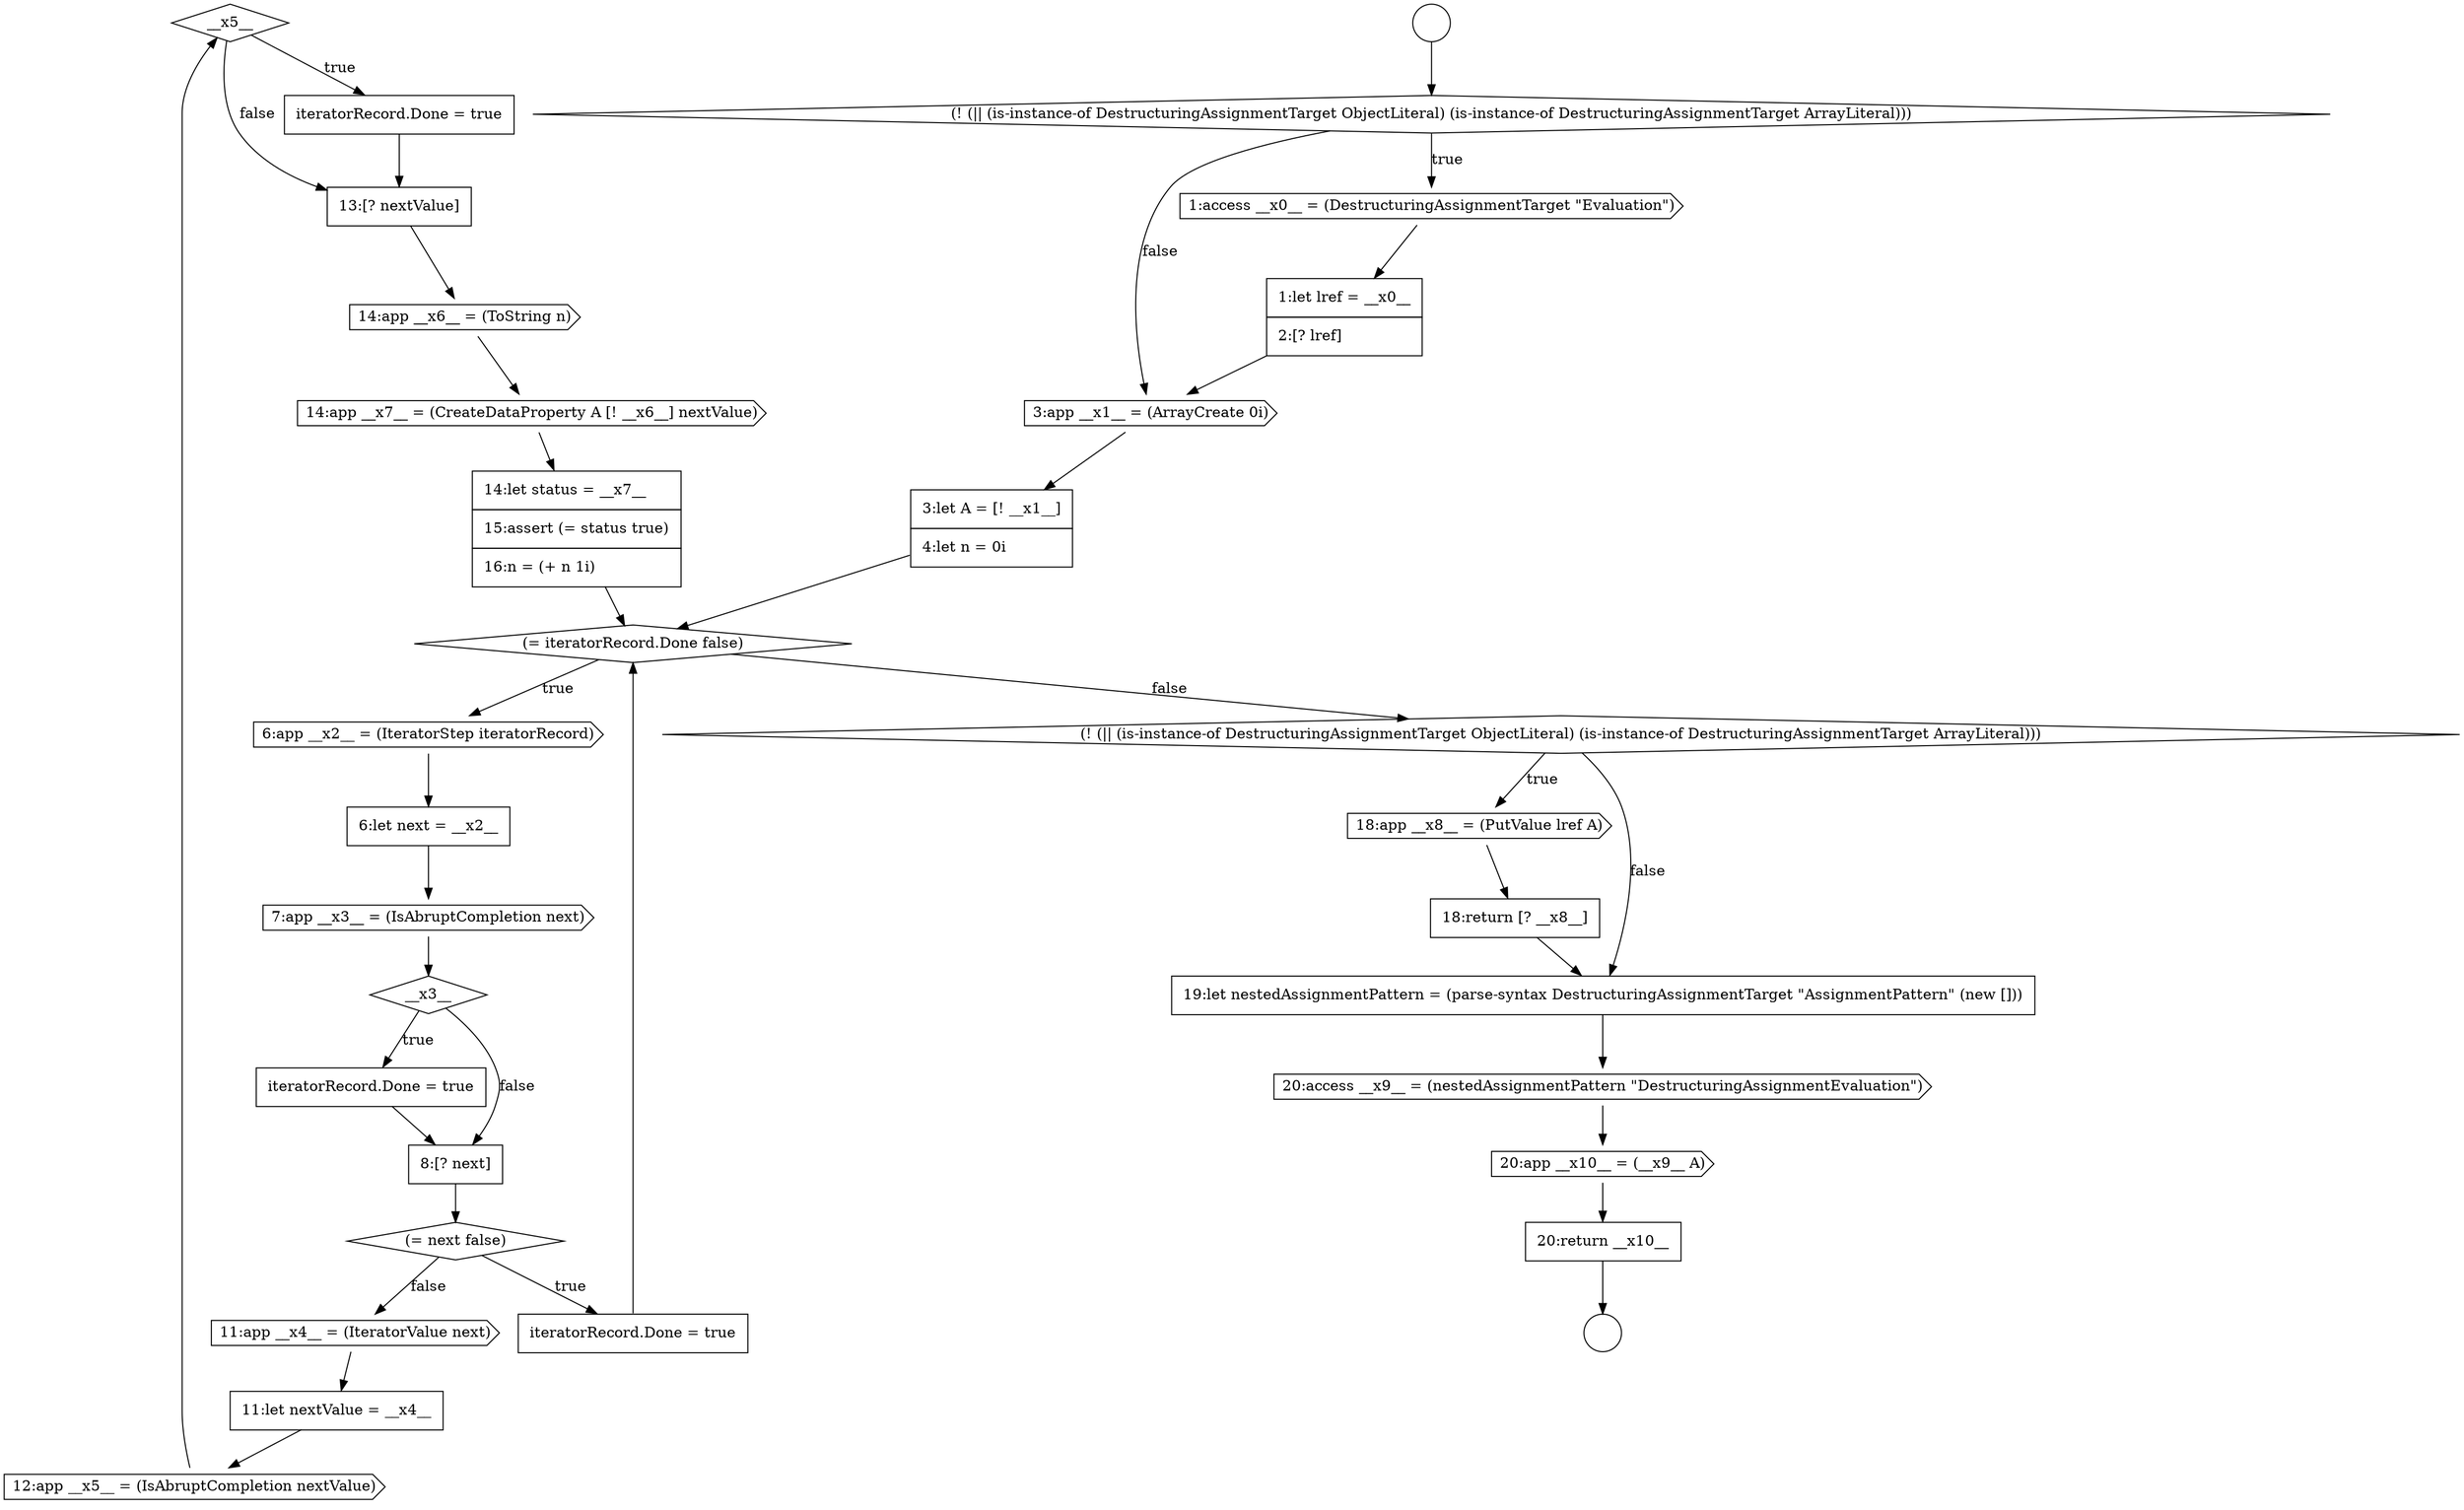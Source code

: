 digraph {
  node5422 [shape=diamond, label=<<font color="black">__x5__</font>> color="black" fillcolor="white" style=filled]
  node5405 [shape=diamond, label=<<font color="black">(! (|| (is-instance-of DestructuringAssignmentTarget ObjectLiteral) (is-instance-of DestructuringAssignmentTarget ArrayLiteral)))</font>> color="black" fillcolor="white" style=filled]
  node5429 [shape=cds, label=<<font color="black">18:app __x8__ = (PutValue lref A)</font>> color="black" fillcolor="white" style=filled]
  node5433 [shape=cds, label=<<font color="black">20:app __x10__ = (__x9__ A)</font>> color="black" fillcolor="white" style=filled]
  node5407 [shape=none, margin=0, label=<<font color="black">
    <table border="0" cellborder="1" cellspacing="0" cellpadding="10">
      <tr><td align="left">1:let lref = __x0__</td></tr>
      <tr><td align="left">2:[? lref]</td></tr>
    </table>
  </font>> color="black" fillcolor="white" style=filled]
  node5410 [shape=diamond, label=<<font color="black">(= iteratorRecord.Done false)</font>> color="black" fillcolor="white" style=filled]
  node5403 [shape=circle label=" " color="black" fillcolor="white" style=filled]
  node5421 [shape=cds, label=<<font color="black">12:app __x5__ = (IsAbruptCompletion nextValue)</font>> color="black" fillcolor="white" style=filled]
  node5426 [shape=cds, label=<<font color="black">14:app __x7__ = (CreateDataProperty A [! __x6__] nextValue)</font>> color="black" fillcolor="white" style=filled]
  node5430 [shape=none, margin=0, label=<<font color="black">
    <table border="0" cellborder="1" cellspacing="0" cellpadding="10">
      <tr><td align="left">18:return [? __x8__]</td></tr>
    </table>
  </font>> color="black" fillcolor="white" style=filled]
  node5425 [shape=cds, label=<<font color="black">14:app __x6__ = (ToString n)</font>> color="black" fillcolor="white" style=filled]
  node5412 [shape=none, margin=0, label=<<font color="black">
    <table border="0" cellborder="1" cellspacing="0" cellpadding="10">
      <tr><td align="left">6:let next = __x2__</td></tr>
    </table>
  </font>> color="black" fillcolor="white" style=filled]
  node5406 [shape=cds, label=<<font color="black">1:access __x0__ = (DestructuringAssignmentTarget &quot;Evaluation&quot;)</font>> color="black" fillcolor="white" style=filled]
  node5411 [shape=cds, label=<<font color="black">6:app __x2__ = (IteratorStep iteratorRecord)</font>> color="black" fillcolor="white" style=filled]
  node5416 [shape=none, margin=0, label=<<font color="black">
    <table border="0" cellborder="1" cellspacing="0" cellpadding="10">
      <tr><td align="left">8:[? next]</td></tr>
    </table>
  </font>> color="black" fillcolor="white" style=filled]
  node5423 [shape=none, margin=0, label=<<font color="black">
    <table border="0" cellborder="1" cellspacing="0" cellpadding="10">
      <tr><td align="left">iteratorRecord.Done = true</td></tr>
    </table>
  </font>> color="black" fillcolor="white" style=filled]
  node5428 [shape=diamond, label=<<font color="black">(! (|| (is-instance-of DestructuringAssignmentTarget ObjectLiteral) (is-instance-of DestructuringAssignmentTarget ArrayLiteral)))</font>> color="black" fillcolor="white" style=filled]
  node5415 [shape=none, margin=0, label=<<font color="black">
    <table border="0" cellborder="1" cellspacing="0" cellpadding="10">
      <tr><td align="left">iteratorRecord.Done = true</td></tr>
    </table>
  </font>> color="black" fillcolor="white" style=filled]
  node5434 [shape=none, margin=0, label=<<font color="black">
    <table border="0" cellborder="1" cellspacing="0" cellpadding="10">
      <tr><td align="left">20:return __x10__</td></tr>
    </table>
  </font>> color="black" fillcolor="white" style=filled]
  node5419 [shape=cds, label=<<font color="black">11:app __x4__ = (IteratorValue next)</font>> color="black" fillcolor="white" style=filled]
  node5417 [shape=diamond, label=<<font color="black">(= next false)</font>> color="black" fillcolor="white" style=filled]
  node5427 [shape=none, margin=0, label=<<font color="black">
    <table border="0" cellborder="1" cellspacing="0" cellpadding="10">
      <tr><td align="left">14:let status = __x7__</td></tr>
      <tr><td align="left">15:assert (= status true)</td></tr>
      <tr><td align="left">16:n = (+ n 1i)</td></tr>
    </table>
  </font>> color="black" fillcolor="white" style=filled]
  node5432 [shape=cds, label=<<font color="black">20:access __x9__ = (nestedAssignmentPattern &quot;DestructuringAssignmentEvaluation&quot;)</font>> color="black" fillcolor="white" style=filled]
  node5424 [shape=none, margin=0, label=<<font color="black">
    <table border="0" cellborder="1" cellspacing="0" cellpadding="10">
      <tr><td align="left">13:[? nextValue]</td></tr>
    </table>
  </font>> color="black" fillcolor="white" style=filled]
  node5414 [shape=diamond, label=<<font color="black">__x3__</font>> color="black" fillcolor="white" style=filled]
  node5431 [shape=none, margin=0, label=<<font color="black">
    <table border="0" cellborder="1" cellspacing="0" cellpadding="10">
      <tr><td align="left">19:let nestedAssignmentPattern = (parse-syntax DestructuringAssignmentTarget &quot;AssignmentPattern&quot; (new []))</td></tr>
    </table>
  </font>> color="black" fillcolor="white" style=filled]
  node5420 [shape=none, margin=0, label=<<font color="black">
    <table border="0" cellborder="1" cellspacing="0" cellpadding="10">
      <tr><td align="left">11:let nextValue = __x4__</td></tr>
    </table>
  </font>> color="black" fillcolor="white" style=filled]
  node5418 [shape=none, margin=0, label=<<font color="black">
    <table border="0" cellborder="1" cellspacing="0" cellpadding="10">
      <tr><td align="left">iteratorRecord.Done = true</td></tr>
    </table>
  </font>> color="black" fillcolor="white" style=filled]
  node5408 [shape=cds, label=<<font color="black">3:app __x1__ = (ArrayCreate 0i)</font>> color="black" fillcolor="white" style=filled]
  node5409 [shape=none, margin=0, label=<<font color="black">
    <table border="0" cellborder="1" cellspacing="0" cellpadding="10">
      <tr><td align="left">3:let A = [! __x1__]</td></tr>
      <tr><td align="left">4:let n = 0i</td></tr>
    </table>
  </font>> color="black" fillcolor="white" style=filled]
  node5404 [shape=circle label=" " color="black" fillcolor="white" style=filled]
  node5413 [shape=cds, label=<<font color="black">7:app __x3__ = (IsAbruptCompletion next)</font>> color="black" fillcolor="white" style=filled]
  node5431 -> node5432 [ color="black"]
  node5421 -> node5422 [ color="black"]
  node5418 -> node5410 [ color="black"]
  node5414 -> node5415 [label=<<font color="black">true</font>> color="black"]
  node5414 -> node5416 [label=<<font color="black">false</font>> color="black"]
  node5422 -> node5423 [label=<<font color="black">true</font>> color="black"]
  node5422 -> node5424 [label=<<font color="black">false</font>> color="black"]
  node5413 -> node5414 [ color="black"]
  node5425 -> node5426 [ color="black"]
  node5427 -> node5410 [ color="black"]
  node5419 -> node5420 [ color="black"]
  node5430 -> node5431 [ color="black"]
  node5415 -> node5416 [ color="black"]
  node5408 -> node5409 [ color="black"]
  node5410 -> node5411 [label=<<font color="black">true</font>> color="black"]
  node5410 -> node5428 [label=<<font color="black">false</font>> color="black"]
  node5417 -> node5418 [label=<<font color="black">true</font>> color="black"]
  node5417 -> node5419 [label=<<font color="black">false</font>> color="black"]
  node5407 -> node5408 [ color="black"]
  node5428 -> node5429 [label=<<font color="black">true</font>> color="black"]
  node5428 -> node5431 [label=<<font color="black">false</font>> color="black"]
  node5434 -> node5404 [ color="black"]
  node5416 -> node5417 [ color="black"]
  node5429 -> node5430 [ color="black"]
  node5423 -> node5424 [ color="black"]
  node5411 -> node5412 [ color="black"]
  node5424 -> node5425 [ color="black"]
  node5403 -> node5405 [ color="black"]
  node5426 -> node5427 [ color="black"]
  node5409 -> node5410 [ color="black"]
  node5420 -> node5421 [ color="black"]
  node5405 -> node5406 [label=<<font color="black">true</font>> color="black"]
  node5405 -> node5408 [label=<<font color="black">false</font>> color="black"]
  node5432 -> node5433 [ color="black"]
  node5412 -> node5413 [ color="black"]
  node5406 -> node5407 [ color="black"]
  node5433 -> node5434 [ color="black"]
}
